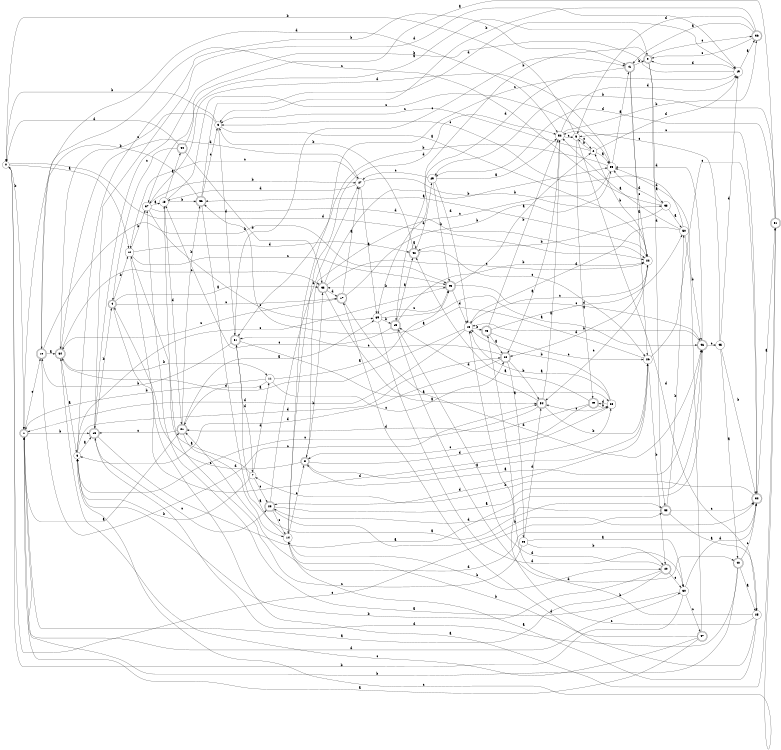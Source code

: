 digraph n46_5 {
__start0 [label="" shape="none"];

rankdir=LR;
size="8,5";

s0 [style="filled", color="black", fillcolor="white" shape="circle", label="0"];
s1 [style="rounded,filled", color="black", fillcolor="white" shape="doublecircle", label="1"];
s2 [style="filled", color="black", fillcolor="white" shape="circle", label="2"];
s3 [style="filled", color="black", fillcolor="white" shape="circle", label="3"];
s4 [style="rounded,filled", color="black", fillcolor="white" shape="doublecircle", label="4"];
s5 [style="filled", color="black", fillcolor="white" shape="circle", label="5"];
s6 [style="filled", color="black", fillcolor="white" shape="circle", label="6"];
s7 [style="filled", color="black", fillcolor="white" shape="circle", label="7"];
s8 [style="rounded,filled", color="black", fillcolor="white" shape="doublecircle", label="8"];
s9 [style="rounded,filled", color="black", fillcolor="white" shape="doublecircle", label="9"];
s10 [style="rounded,filled", color="black", fillcolor="white" shape="doublecircle", label="10"];
s11 [style="filled", color="black", fillcolor="white" shape="circle", label="11"];
s12 [style="filled", color="black", fillcolor="white" shape="circle", label="12"];
s13 [style="rounded,filled", color="black", fillcolor="white" shape="doublecircle", label="13"];
s14 [style="filled", color="black", fillcolor="white" shape="circle", label="14"];
s15 [style="rounded,filled", color="black", fillcolor="white" shape="doublecircle", label="15"];
s16 [style="filled", color="black", fillcolor="white" shape="circle", label="16"];
s17 [style="rounded,filled", color="black", fillcolor="white" shape="doublecircle", label="17"];
s18 [style="filled", color="black", fillcolor="white" shape="circle", label="18"];
s19 [style="filled", color="black", fillcolor="white" shape="circle", label="19"];
s20 [style="rounded,filled", color="black", fillcolor="white" shape="doublecircle", label="20"];
s21 [style="rounded,filled", color="black", fillcolor="white" shape="doublecircle", label="21"];
s22 [style="filled", color="black", fillcolor="white" shape="circle", label="22"];
s23 [style="rounded,filled", color="black", fillcolor="white" shape="doublecircle", label="23"];
s24 [style="rounded,filled", color="black", fillcolor="white" shape="doublecircle", label="24"];
s25 [style="filled", color="black", fillcolor="white" shape="circle", label="25"];
s26 [style="filled", color="black", fillcolor="white" shape="circle", label="26"];
s27 [style="filled", color="black", fillcolor="white" shape="circle", label="27"];
s28 [style="filled", color="black", fillcolor="white" shape="circle", label="28"];
s29 [style="filled", color="black", fillcolor="white" shape="circle", label="29"];
s30 [style="filled", color="black", fillcolor="white" shape="circle", label="30"];
s31 [style="rounded,filled", color="black", fillcolor="white" shape="doublecircle", label="31"];
s32 [style="rounded,filled", color="black", fillcolor="white" shape="doublecircle", label="32"];
s33 [style="rounded,filled", color="black", fillcolor="white" shape="doublecircle", label="33"];
s34 [style="rounded,filled", color="black", fillcolor="white" shape="doublecircle", label="34"];
s35 [style="filled", color="black", fillcolor="white" shape="circle", label="35"];
s36 [style="rounded,filled", color="black", fillcolor="white" shape="doublecircle", label="36"];
s37 [style="filled", color="black", fillcolor="white" shape="circle", label="37"];
s38 [style="filled", color="black", fillcolor="white" shape="circle", label="38"];
s39 [style="filled", color="black", fillcolor="white" shape="circle", label="39"];
s40 [style="rounded,filled", color="black", fillcolor="white" shape="doublecircle", label="40"];
s41 [style="rounded,filled", color="black", fillcolor="white" shape="doublecircle", label="41"];
s42 [style="rounded,filled", color="black", fillcolor="white" shape="doublecircle", label="42"];
s43 [style="rounded,filled", color="black", fillcolor="white" shape="doublecircle", label="43"];
s44 [style="rounded,filled", color="black", fillcolor="white" shape="doublecircle", label="44"];
s45 [style="filled", color="black", fillcolor="white" shape="circle", label="45"];
s46 [style="rounded,filled", color="black", fillcolor="white" shape="doublecircle", label="46"];
s47 [style="rounded,filled", color="black", fillcolor="white" shape="doublecircle", label="47"];
s48 [style="rounded,filled", color="black", fillcolor="white" shape="doublecircle", label="48"];
s49 [style="rounded,filled", color="black", fillcolor="white" shape="doublecircle", label="49"];
s50 [style="filled", color="black", fillcolor="white" shape="circle", label="50"];
s51 [style="rounded,filled", color="black", fillcolor="white" shape="doublecircle", label="51"];
s52 [style="filled", color="black", fillcolor="white" shape="circle", label="52"];
s53 [style="rounded,filled", color="black", fillcolor="white" shape="doublecircle", label="53"];
s54 [style="rounded,filled", color="black", fillcolor="white" shape="doublecircle", label="54"];
s55 [style="filled", color="black", fillcolor="white" shape="circle", label="55"];
s56 [style="rounded,filled", color="black", fillcolor="white" shape="doublecircle", label="56"];
s0 -> s12 [label="a"];
s0 -> s1 [label="b"];
s0 -> s53 [label="c"];
s0 -> s22 [label="d"];
s1 -> s21 [label="a"];
s1 -> s13 [label="b"];
s1 -> s10 [label="c"];
s1 -> s30 [label="d"];
s2 -> s55 [label="a"];
s2 -> s5 [label="b"];
s2 -> s3 [label="c"];
s2 -> s19 [label="d"];
s3 -> s22 [label="a"];
s3 -> s0 [label="b"];
s3 -> s34 [label="c"];
s3 -> s31 [label="d"];
s4 -> s33 [label="a"];
s4 -> s12 [label="b"];
s4 -> s17 [label="c"];
s4 -> s28 [label="d"];
s5 -> s49 [label="a"];
s5 -> s0 [label="b"];
s5 -> s2 [label="c"];
s5 -> s25 [label="d"];
s6 -> s13 [label="a"];
s6 -> s41 [label="b"];
s6 -> s43 [label="c"];
s6 -> s24 [label="d"];
s7 -> s12 [label="a"];
s7 -> s6 [label="b"];
s7 -> s23 [label="c"];
s7 -> s11 [label="d"];
s8 -> s26 [label="a"];
s8 -> s33 [label="b"];
s8 -> s4 [label="c"];
s8 -> s28 [label="d"];
s9 -> s38 [label="a"];
s9 -> s15 [label="b"];
s9 -> s36 [label="c"];
s9 -> s53 [label="d"];
s10 -> s34 [label="a"];
s10 -> s43 [label="b"];
s10 -> s54 [label="c"];
s10 -> s52 [label="d"];
s11 -> s43 [label="a"];
s11 -> s1 [label="b"];
s11 -> s24 [label="c"];
s11 -> s21 [label="d"];
s12 -> s51 [label="a"];
s12 -> s37 [label="b"];
s12 -> s43 [label="c"];
s12 -> s42 [label="d"];
s13 -> s46 [label="a"];
s13 -> s4 [label="b"];
s13 -> s23 [label="c"];
s13 -> s19 [label="d"];
s14 -> s31 [label="a"];
s14 -> s20 [label="b"];
s14 -> s8 [label="c"];
s14 -> s52 [label="d"];
s15 -> s42 [label="a"];
s15 -> s22 [label="b"];
s15 -> s18 [label="c"];
s15 -> s40 [label="d"];
s16 -> s34 [label="a"];
s16 -> s48 [label="b"];
s16 -> s22 [label="c"];
s16 -> s1 [label="d"];
s17 -> s27 [label="a"];
s17 -> s55 [label="b"];
s17 -> s34 [label="c"];
s17 -> s46 [label="d"];
s18 -> s44 [label="a"];
s18 -> s56 [label="b"];
s18 -> s55 [label="c"];
s18 -> s21 [label="d"];
s19 -> s36 [label="a"];
s19 -> s13 [label="b"];
s19 -> s14 [label="c"];
s19 -> s9 [label="d"];
s20 -> s1 [label="a"];
s20 -> s6 [label="b"];
s20 -> s30 [label="c"];
s20 -> s15 [label="d"];
s21 -> s39 [label="a"];
s21 -> s56 [label="b"];
s21 -> s13 [label="c"];
s21 -> s14 [label="d"];
s22 -> s56 [label="a"];
s22 -> s2 [label="b"];
s22 -> s54 [label="c"];
s22 -> s24 [label="d"];
s23 -> s46 [label="a"];
s23 -> s32 [label="b"];
s23 -> s14 [label="c"];
s23 -> s27 [label="d"];
s24 -> s35 [label="a"];
s24 -> s54 [label="b"];
s24 -> s31 [label="c"];
s24 -> s6 [label="d"];
s25 -> s14 [label="a"];
s25 -> s48 [label="b"];
s25 -> s16 [label="c"];
s25 -> s17 [label="d"];
s26 -> s56 [label="a"];
s26 -> s20 [label="b"];
s26 -> s32 [label="c"];
s26 -> s23 [label="d"];
s27 -> s39 [label="a"];
s27 -> s38 [label="b"];
s27 -> s12 [label="c"];
s27 -> s18 [label="d"];
s28 -> s16 [label="a"];
s28 -> s16 [label="b"];
s28 -> s54 [label="c"];
s28 -> s49 [label="d"];
s29 -> s52 [label="a"];
s29 -> s43 [label="b"];
s29 -> s27 [label="c"];
s29 -> s16 [label="d"];
s30 -> s37 [label="a"];
s30 -> s0 [label="b"];
s30 -> s47 [label="c"];
s30 -> s32 [label="d"];
s31 -> s28 [label="a"];
s31 -> s10 [label="b"];
s31 -> s41 [label="c"];
s31 -> s7 [label="d"];
s32 -> s51 [label="a"];
s32 -> s7 [label="b"];
s32 -> s5 [label="c"];
s32 -> s21 [label="d"];
s33 -> s54 [label="a"];
s33 -> s55 [label="b"];
s33 -> s22 [label="c"];
s33 -> s17 [label="d"];
s34 -> s6 [label="a"];
s34 -> s11 [label="b"];
s34 -> s33 [label="c"];
s34 -> s27 [label="d"];
s35 -> s30 [label="a"];
s35 -> s20 [label="b"];
s35 -> s18 [label="c"];
s35 -> s54 [label="d"];
s36 -> s41 [label="a"];
s36 -> s3 [label="b"];
s36 -> s9 [label="c"];
s36 -> s5 [label="d"];
s37 -> s18 [label="a"];
s37 -> s27 [label="b"];
s37 -> s39 [label="c"];
s37 -> s22 [label="d"];
s38 -> s50 [label="a"];
s38 -> s42 [label="b"];
s38 -> s1 [label="c"];
s38 -> s55 [label="d"];
s39 -> s46 [label="a"];
s39 -> s15 [label="b"];
s39 -> s43 [label="c"];
s39 -> s30 [label="d"];
s40 -> s25 [label="a"];
s40 -> s1 [label="b"];
s40 -> s32 [label="c"];
s40 -> s13 [label="d"];
s41 -> s26 [label="a"];
s41 -> s9 [label="b"];
s41 -> s22 [label="c"];
s41 -> s39 [label="d"];
s42 -> s42 [label="a"];
s42 -> s3 [label="b"];
s42 -> s26 [label="c"];
s42 -> s29 [label="d"];
s43 -> s2 [label="a"];
s43 -> s33 [label="b"];
s43 -> s46 [label="c"];
s43 -> s16 [label="d"];
s44 -> s9 [label="a"];
s44 -> s33 [label="b"];
s44 -> s4 [label="c"];
s44 -> s0 [label="d"];
s45 -> s40 [label="a"];
s45 -> s32 [label="b"];
s45 -> s52 [label="c"];
s45 -> s19 [label="d"];
s46 -> s8 [label="a"];
s46 -> s16 [label="b"];
s46 -> s45 [label="c"];
s46 -> s55 [label="d"];
s47 -> s1 [label="a"];
s47 -> s14 [label="b"];
s47 -> s34 [label="c"];
s47 -> s55 [label="d"];
s48 -> s24 [label="a"];
s48 -> s52 [label="b"];
s48 -> s26 [label="c"];
s48 -> s50 [label="d"];
s49 -> s42 [label="a"];
s49 -> s28 [label="b"];
s49 -> s8 [label="c"];
s49 -> s21 [label="d"];
s50 -> s52 [label="a"];
s50 -> s46 [label="b"];
s50 -> s3 [label="c"];
s50 -> s16 [label="d"];
s51 -> s37 [label="a"];
s51 -> s29 [label="b"];
s51 -> s6 [label="c"];
s51 -> s29 [label="d"];
s52 -> s24 [label="a"];
s52 -> s36 [label="b"];
s52 -> s5 [label="c"];
s52 -> s19 [label="d"];
s53 -> s25 [label="a"];
s53 -> s50 [label="b"];
s53 -> s32 [label="c"];
s53 -> s23 [label="d"];
s54 -> s52 [label="a"];
s54 -> s26 [label="b"];
s54 -> s6 [label="c"];
s54 -> s15 [label="d"];
s55 -> s41 [label="a"];
s55 -> s31 [label="b"];
s55 -> s8 [label="c"];
s55 -> s37 [label="d"];
s56 -> s53 [label="a"];
s56 -> s10 [label="b"];
s56 -> s3 [label="c"];
s56 -> s19 [label="d"];

}